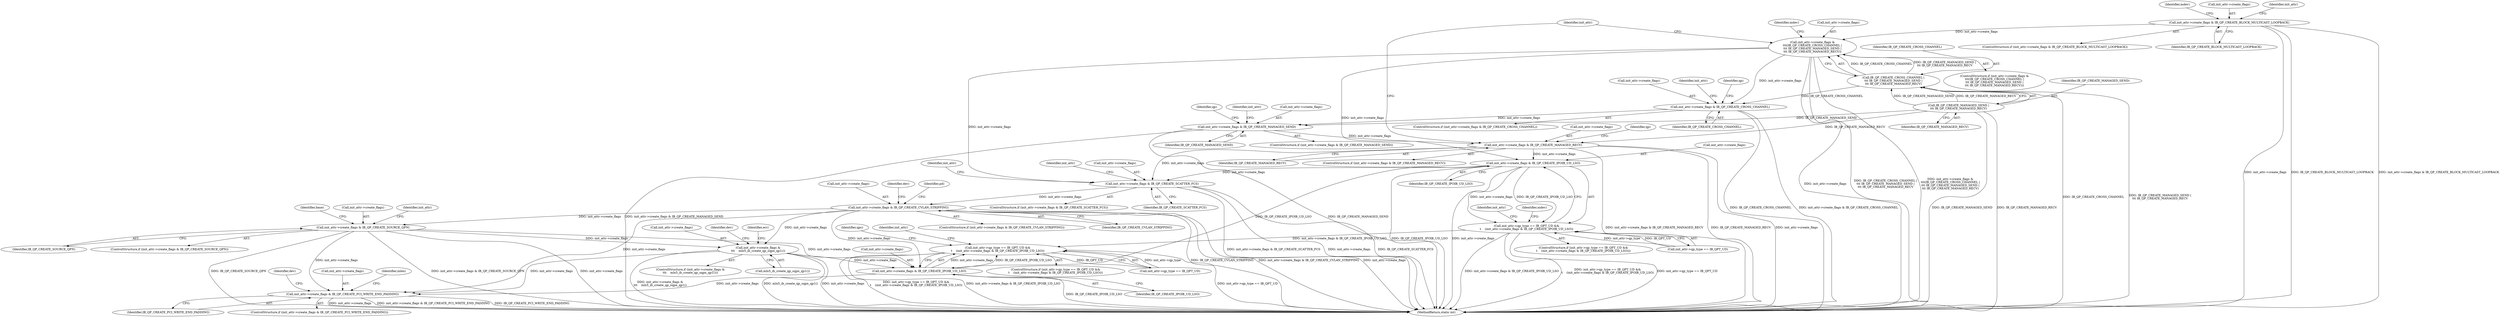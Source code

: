 digraph "0_linux_0625b4ba1a5d4703c7fb01c497bd6c156908af00@API" {
"1000247" [label="(Call,init_attr->create_flags & IB_QP_CREATE_CROSS_CHANNEL)"];
"1000224" [label="(Call,init_attr->create_flags &\n\t\t\t(IB_QP_CREATE_CROSS_CHANNEL |\n\t\t\t IB_QP_CREATE_MANAGED_SEND |\n\t\t\t IB_QP_CREATE_MANAGED_RECV))"];
"1000198" [label="(Call,init_attr->create_flags & IB_QP_CREATE_BLOCK_MULTICAST_LOOPBACK)"];
"1000228" [label="(Call,IB_QP_CREATE_CROSS_CHANNEL |\n\t\t\t IB_QP_CREATE_MANAGED_SEND |\n\t\t\t IB_QP_CREATE_MANAGED_RECV)"];
"1000230" [label="(Call,IB_QP_CREATE_MANAGED_SEND |\n\t\t\t IB_QP_CREATE_MANAGED_RECV)"];
"1000258" [label="(Call,init_attr->create_flags & IB_QP_CREATE_MANAGED_SEND)"];
"1000269" [label="(Call,init_attr->create_flags & IB_QP_CREATE_MANAGED_RECV)"];
"1000286" [label="(Call,init_attr->create_flags & IB_QP_CREATE_IPOIB_UD_LSO)"];
"1000280" [label="(Call,init_attr->qp_type == IB_QPT_UD &&\n\t    (init_attr->create_flags & IB_QP_CREATE_IPOIB_UD_LSO))"];
"1001186" [label="(Call,init_attr->qp_type == IB_QPT_UD &&\n\t    (init_attr->create_flags & IB_QP_CREATE_IPOIB_UD_LSO))"];
"1000304" [label="(Call,init_attr->create_flags & IB_QP_CREATE_SCATTER_FCS)"];
"1000361" [label="(Call,init_attr->create_flags & IB_QP_CREATE_CVLAN_STRIPPING)"];
"1000487" [label="(Call,init_attr->create_flags & IB_QP_CREATE_SOURCE_QPN)"];
"1000673" [label="(Call,init_attr->create_flags &\n\t\t\t    mlx5_ib_create_qp_sqpn_qp1())"];
"1001192" [label="(Call,init_attr->create_flags & IB_QP_CREATE_IPOIB_UD_LSO)"];
"1001209" [label="(Call,init_attr->create_flags & IB_QP_CREATE_PCI_WRITE_END_PADDING)"];
"1000251" [label="(Identifier,IB_QP_CREATE_CROSS_CHANNEL)"];
"1000224" [label="(Call,init_attr->create_flags &\n\t\t\t(IB_QP_CREATE_CROSS_CHANNEL |\n\t\t\t IB_QP_CREATE_MANAGED_SEND |\n\t\t\t IB_QP_CREATE_MANAGED_RECV))"];
"1001219" [label="(Identifier,dev)"];
"1000674" [label="(Call,init_attr->create_flags)"];
"1000230" [label="(Call,IB_QP_CREATE_MANAGED_SEND |\n\t\t\t IB_QP_CREATE_MANAGED_RECV)"];
"1000273" [label="(Identifier,IB_QP_CREATE_MANAGED_RECV)"];
"1000279" [label="(ControlStructure,if (init_attr->qp_type == IB_QPT_UD &&\n\t    (init_attr->create_flags & IB_QP_CREATE_IPOIB_UD_LSO)))"];
"1000491" [label="(Identifier,IB_QP_CREATE_SOURCE_QPN)"];
"1000488" [label="(Call,init_attr->create_flags)"];
"1000237" [label="(Identifier,mdev)"];
"1000290" [label="(Identifier,IB_QP_CREATE_IPOIB_UD_LSO)"];
"1001185" [label="(ControlStructure,if (init_attr->qp_type == IB_QPT_UD &&\n\t    (init_attr->create_flags & IB_QP_CREATE_IPOIB_UD_LSO)))"];
"1000361" [label="(Call,init_attr->create_flags & IB_QP_CREATE_CVLAN_STRIPPING)"];
"1000228" [label="(Call,IB_QP_CREATE_CROSS_CHANNEL |\n\t\t\t IB_QP_CREATE_MANAGED_SEND |\n\t\t\t IB_QP_CREATE_MANAGED_RECV)"];
"1000197" [label="(ControlStructure,if (init_attr->create_flags & IB_QP_CREATE_BLOCK_MULTICAST_LOOPBACK))"];
"1000232" [label="(Identifier,IB_QP_CREATE_MANAGED_RECV)"];
"1000281" [label="(Call,init_attr->qp_type == IB_QPT_UD)"];
"1000225" [label="(Call,init_attr->create_flags)"];
"1000223" [label="(ControlStructure,if (init_attr->create_flags &\n\t\t\t(IB_QP_CREATE_CROSS_CHANNEL |\n\t\t\t IB_QP_CREATE_MANAGED_SEND |\n\t\t\t IB_QP_CREATE_MANAGED_RECV)))"];
"1000673" [label="(Call,init_attr->create_flags &\n\t\t\t    mlx5_ib_create_qp_sqpn_qp1())"];
"1001187" [label="(Call,init_attr->qp_type == IB_QPT_UD)"];
"1000672" [label="(ControlStructure,if (init_attr->create_flags &\n\t\t\t    mlx5_ib_create_qp_sqpn_qp1()))"];
"1001209" [label="(Call,init_attr->create_flags & IB_QP_CREATE_PCI_WRITE_END_PADDING)"];
"1000207" [label="(Identifier,mdev)"];
"1001186" [label="(Call,init_attr->qp_type == IB_QPT_UD &&\n\t    (init_attr->create_flags & IB_QP_CREATE_IPOIB_UD_LSO))"];
"1000265" [label="(Identifier,qp)"];
"1000303" [label="(ControlStructure,if (init_attr->create_flags & IB_QP_CREATE_SCATTER_FCS))"];
"1000373" [label="(Identifier,dev)"];
"1000283" [label="(Identifier,init_attr)"];
"1000497" [label="(Identifier,init_attr)"];
"1000286" [label="(Call,init_attr->create_flags & IB_QP_CREATE_IPOIB_UD_LSO)"];
"1000258" [label="(Call,init_attr->create_flags & IB_QP_CREATE_MANAGED_SEND)"];
"1000308" [label="(Identifier,IB_QP_CREATE_SCATTER_FCS)"];
"1000396" [label="(Identifier,pd)"];
"1000487" [label="(Call,init_attr->create_flags & IB_QP_CREATE_SOURCE_QPN)"];
"1000680" [label="(Identifier,dev)"];
"1000199" [label="(Call,init_attr->create_flags)"];
"1000202" [label="(Identifier,IB_QP_CREATE_BLOCK_MULTICAST_LOOPBACK)"];
"1000271" [label="(Identifier,init_attr)"];
"1001199" [label="(Identifier,qpc)"];
"1000287" [label="(Call,init_attr->create_flags)"];
"1000280" [label="(Call,init_attr->qp_type == IB_QPT_UD &&\n\t    (init_attr->create_flags & IB_QP_CREATE_IPOIB_UD_LSO))"];
"1000360" [label="(ControlStructure,if (init_attr->create_flags & IB_QP_CREATE_CVLAN_STRIPPING))"];
"1000248" [label="(Call,init_attr->create_flags)"];
"1000486" [label="(ControlStructure,if (init_attr->create_flags & IB_QP_CREATE_SOURCE_QPN))"];
"1000260" [label="(Identifier,init_attr)"];
"1000229" [label="(Identifier,IB_QP_CREATE_CROSS_CHANNEL)"];
"1000226" [label="(Identifier,init_attr)"];
"1000543" [label="(Identifier,base)"];
"1001210" [label="(Call,init_attr->create_flags)"];
"1001193" [label="(Call,init_attr->create_flags)"];
"1000306" [label="(Identifier,init_attr)"];
"1000254" [label="(Identifier,qp)"];
"1001208" [label="(ControlStructure,if (init_attr->create_flags & IB_QP_CREATE_PCI_WRITE_END_PADDING))"];
"1000269" [label="(Call,init_attr->create_flags & IB_QP_CREATE_MANAGED_RECV)"];
"1000268" [label="(ControlStructure,if (init_attr->create_flags & IB_QP_CREATE_MANAGED_RECV))"];
"1000365" [label="(Identifier,IB_QP_CREATE_CVLAN_STRIPPING)"];
"1001192" [label="(Call,init_attr->create_flags & IB_QP_CREATE_IPOIB_UD_LSO)"];
"1000246" [label="(ControlStructure,if (init_attr->create_flags & IB_QP_CREATE_CROSS_CHANNEL))"];
"1000247" [label="(Call,init_attr->create_flags & IB_QP_CREATE_CROSS_CHANNEL)"];
"1001428" [label="(MethodReturn,static int)"];
"1000304" [label="(Call,init_attr->create_flags & IB_QP_CREATE_SCATTER_FCS)"];
"1000262" [label="(Identifier,IB_QP_CREATE_MANAGED_SEND)"];
"1001196" [label="(Identifier,IB_QP_CREATE_IPOIB_UD_LSO)"];
"1001253" [label="(Identifier,inlen)"];
"1000677" [label="(Call,mlx5_ib_create_qp_sqpn_qp1())"];
"1000686" [label="(Identifier,err)"];
"1001211" [label="(Identifier,init_attr)"];
"1000313" [label="(Identifier,init_attr)"];
"1000305" [label="(Call,init_attr->create_flags)"];
"1000294" [label="(Identifier,mdev)"];
"1001213" [label="(Identifier,IB_QP_CREATE_PCI_WRITE_END_PADDING)"];
"1000198" [label="(Call,init_attr->create_flags & IB_QP_CREATE_BLOCK_MULTICAST_LOOPBACK)"];
"1000257" [label="(ControlStructure,if (init_attr->create_flags & IB_QP_CREATE_MANAGED_SEND))"];
"1000259" [label="(Call,init_attr->create_flags)"];
"1000231" [label="(Identifier,IB_QP_CREATE_MANAGED_SEND)"];
"1000352" [label="(Identifier,init_attr)"];
"1000362" [label="(Call,init_attr->create_flags)"];
"1000270" [label="(Call,init_attr->create_flags)"];
"1000276" [label="(Identifier,qp)"];
"1000247" -> "1000246"  [label="AST: "];
"1000247" -> "1000251"  [label="CFG: "];
"1000248" -> "1000247"  [label="AST: "];
"1000251" -> "1000247"  [label="AST: "];
"1000254" -> "1000247"  [label="CFG: "];
"1000260" -> "1000247"  [label="CFG: "];
"1000247" -> "1001428"  [label="DDG: IB_QP_CREATE_CROSS_CHANNEL"];
"1000247" -> "1001428"  [label="DDG: init_attr->create_flags & IB_QP_CREATE_CROSS_CHANNEL"];
"1000224" -> "1000247"  [label="DDG: init_attr->create_flags"];
"1000228" -> "1000247"  [label="DDG: IB_QP_CREATE_CROSS_CHANNEL"];
"1000247" -> "1000258"  [label="DDG: init_attr->create_flags"];
"1000224" -> "1000223"  [label="AST: "];
"1000224" -> "1000228"  [label="CFG: "];
"1000225" -> "1000224"  [label="AST: "];
"1000228" -> "1000224"  [label="AST: "];
"1000237" -> "1000224"  [label="CFG: "];
"1000283" -> "1000224"  [label="CFG: "];
"1000224" -> "1001428"  [label="DDG: init_attr->create_flags"];
"1000224" -> "1001428"  [label="DDG: IB_QP_CREATE_CROSS_CHANNEL |\n\t\t\t IB_QP_CREATE_MANAGED_SEND |\n\t\t\t IB_QP_CREATE_MANAGED_RECV"];
"1000224" -> "1001428"  [label="DDG: init_attr->create_flags &\n\t\t\t(IB_QP_CREATE_CROSS_CHANNEL |\n\t\t\t IB_QP_CREATE_MANAGED_SEND |\n\t\t\t IB_QP_CREATE_MANAGED_RECV)"];
"1000198" -> "1000224"  [label="DDG: init_attr->create_flags"];
"1000228" -> "1000224"  [label="DDG: IB_QP_CREATE_CROSS_CHANNEL"];
"1000228" -> "1000224"  [label="DDG: IB_QP_CREATE_MANAGED_SEND |\n\t\t\t IB_QP_CREATE_MANAGED_RECV"];
"1000224" -> "1000286"  [label="DDG: init_attr->create_flags"];
"1000224" -> "1000304"  [label="DDG: init_attr->create_flags"];
"1000198" -> "1000197"  [label="AST: "];
"1000198" -> "1000202"  [label="CFG: "];
"1000199" -> "1000198"  [label="AST: "];
"1000202" -> "1000198"  [label="AST: "];
"1000207" -> "1000198"  [label="CFG: "];
"1000226" -> "1000198"  [label="CFG: "];
"1000198" -> "1001428"  [label="DDG: init_attr->create_flags"];
"1000198" -> "1001428"  [label="DDG: IB_QP_CREATE_BLOCK_MULTICAST_LOOPBACK"];
"1000198" -> "1001428"  [label="DDG: init_attr->create_flags & IB_QP_CREATE_BLOCK_MULTICAST_LOOPBACK"];
"1000228" -> "1000230"  [label="CFG: "];
"1000229" -> "1000228"  [label="AST: "];
"1000230" -> "1000228"  [label="AST: "];
"1000228" -> "1001428"  [label="DDG: IB_QP_CREATE_CROSS_CHANNEL"];
"1000228" -> "1001428"  [label="DDG: IB_QP_CREATE_MANAGED_SEND |\n\t\t\t IB_QP_CREATE_MANAGED_RECV"];
"1000230" -> "1000228"  [label="DDG: IB_QP_CREATE_MANAGED_SEND"];
"1000230" -> "1000228"  [label="DDG: IB_QP_CREATE_MANAGED_RECV"];
"1000230" -> "1000232"  [label="CFG: "];
"1000231" -> "1000230"  [label="AST: "];
"1000232" -> "1000230"  [label="AST: "];
"1000230" -> "1001428"  [label="DDG: IB_QP_CREATE_MANAGED_SEND"];
"1000230" -> "1001428"  [label="DDG: IB_QP_CREATE_MANAGED_RECV"];
"1000230" -> "1000258"  [label="DDG: IB_QP_CREATE_MANAGED_SEND"];
"1000230" -> "1000269"  [label="DDG: IB_QP_CREATE_MANAGED_RECV"];
"1000258" -> "1000257"  [label="AST: "];
"1000258" -> "1000262"  [label="CFG: "];
"1000259" -> "1000258"  [label="AST: "];
"1000262" -> "1000258"  [label="AST: "];
"1000265" -> "1000258"  [label="CFG: "];
"1000271" -> "1000258"  [label="CFG: "];
"1000258" -> "1001428"  [label="DDG: init_attr->create_flags & IB_QP_CREATE_MANAGED_SEND"];
"1000258" -> "1001428"  [label="DDG: IB_QP_CREATE_MANAGED_SEND"];
"1000258" -> "1000269"  [label="DDG: init_attr->create_flags"];
"1000269" -> "1000268"  [label="AST: "];
"1000269" -> "1000273"  [label="CFG: "];
"1000270" -> "1000269"  [label="AST: "];
"1000273" -> "1000269"  [label="AST: "];
"1000276" -> "1000269"  [label="CFG: "];
"1000283" -> "1000269"  [label="CFG: "];
"1000269" -> "1001428"  [label="DDG: init_attr->create_flags & IB_QP_CREATE_MANAGED_RECV"];
"1000269" -> "1001428"  [label="DDG: IB_QP_CREATE_MANAGED_RECV"];
"1000269" -> "1001428"  [label="DDG: init_attr->create_flags"];
"1000269" -> "1000286"  [label="DDG: init_attr->create_flags"];
"1000269" -> "1000304"  [label="DDG: init_attr->create_flags"];
"1000286" -> "1000280"  [label="AST: "];
"1000286" -> "1000290"  [label="CFG: "];
"1000287" -> "1000286"  [label="AST: "];
"1000290" -> "1000286"  [label="AST: "];
"1000280" -> "1000286"  [label="CFG: "];
"1000286" -> "1001428"  [label="DDG: IB_QP_CREATE_IPOIB_UD_LSO"];
"1000286" -> "1001428"  [label="DDG: init_attr->create_flags"];
"1000286" -> "1000280"  [label="DDG: init_attr->create_flags"];
"1000286" -> "1000280"  [label="DDG: IB_QP_CREATE_IPOIB_UD_LSO"];
"1000286" -> "1000304"  [label="DDG: init_attr->create_flags"];
"1000286" -> "1001192"  [label="DDG: IB_QP_CREATE_IPOIB_UD_LSO"];
"1000280" -> "1000279"  [label="AST: "];
"1000280" -> "1000281"  [label="CFG: "];
"1000281" -> "1000280"  [label="AST: "];
"1000294" -> "1000280"  [label="CFG: "];
"1000306" -> "1000280"  [label="CFG: "];
"1000280" -> "1001428"  [label="DDG: init_attr->create_flags & IB_QP_CREATE_IPOIB_UD_LSO"];
"1000280" -> "1001428"  [label="DDG: init_attr->qp_type == IB_QPT_UD &&\n\t    (init_attr->create_flags & IB_QP_CREATE_IPOIB_UD_LSO)"];
"1000280" -> "1001428"  [label="DDG: init_attr->qp_type == IB_QPT_UD"];
"1000281" -> "1000280"  [label="DDG: init_attr->qp_type"];
"1000281" -> "1000280"  [label="DDG: IB_QPT_UD"];
"1000280" -> "1001186"  [label="DDG: init_attr->create_flags & IB_QP_CREATE_IPOIB_UD_LSO"];
"1001186" -> "1001185"  [label="AST: "];
"1001186" -> "1001187"  [label="CFG: "];
"1001186" -> "1001192"  [label="CFG: "];
"1001187" -> "1001186"  [label="AST: "];
"1001192" -> "1001186"  [label="AST: "];
"1001199" -> "1001186"  [label="CFG: "];
"1001211" -> "1001186"  [label="CFG: "];
"1001186" -> "1001428"  [label="DDG: init_attr->qp_type == IB_QPT_UD &&\n\t    (init_attr->create_flags & IB_QP_CREATE_IPOIB_UD_LSO)"];
"1001186" -> "1001428"  [label="DDG: init_attr->create_flags & IB_QP_CREATE_IPOIB_UD_LSO"];
"1001186" -> "1001428"  [label="DDG: init_attr->qp_type == IB_QPT_UD"];
"1001187" -> "1001186"  [label="DDG: init_attr->qp_type"];
"1001187" -> "1001186"  [label="DDG: IB_QPT_UD"];
"1001192" -> "1001186"  [label="DDG: init_attr->create_flags"];
"1001192" -> "1001186"  [label="DDG: IB_QP_CREATE_IPOIB_UD_LSO"];
"1000304" -> "1000303"  [label="AST: "];
"1000304" -> "1000308"  [label="CFG: "];
"1000305" -> "1000304"  [label="AST: "];
"1000308" -> "1000304"  [label="AST: "];
"1000313" -> "1000304"  [label="CFG: "];
"1000352" -> "1000304"  [label="CFG: "];
"1000304" -> "1001428"  [label="DDG: init_attr->create_flags & IB_QP_CREATE_SCATTER_FCS"];
"1000304" -> "1001428"  [label="DDG: init_attr->create_flags"];
"1000304" -> "1001428"  [label="DDG: IB_QP_CREATE_SCATTER_FCS"];
"1000304" -> "1000361"  [label="DDG: init_attr->create_flags"];
"1000361" -> "1000360"  [label="AST: "];
"1000361" -> "1000365"  [label="CFG: "];
"1000362" -> "1000361"  [label="AST: "];
"1000365" -> "1000361"  [label="AST: "];
"1000373" -> "1000361"  [label="CFG: "];
"1000396" -> "1000361"  [label="CFG: "];
"1000361" -> "1001428"  [label="DDG: IB_QP_CREATE_CVLAN_STRIPPING"];
"1000361" -> "1001428"  [label="DDG: init_attr->create_flags & IB_QP_CREATE_CVLAN_STRIPPING"];
"1000361" -> "1001428"  [label="DDG: init_attr->create_flags"];
"1000361" -> "1000487"  [label="DDG: init_attr->create_flags"];
"1000361" -> "1000673"  [label="DDG: init_attr->create_flags"];
"1000361" -> "1001192"  [label="DDG: init_attr->create_flags"];
"1000361" -> "1001209"  [label="DDG: init_attr->create_flags"];
"1000487" -> "1000486"  [label="AST: "];
"1000487" -> "1000491"  [label="CFG: "];
"1000488" -> "1000487"  [label="AST: "];
"1000491" -> "1000487"  [label="AST: "];
"1000497" -> "1000487"  [label="CFG: "];
"1000543" -> "1000487"  [label="CFG: "];
"1000487" -> "1001428"  [label="DDG: init_attr->create_flags"];
"1000487" -> "1001428"  [label="DDG: IB_QP_CREATE_SOURCE_QPN"];
"1000487" -> "1001428"  [label="DDG: init_attr->create_flags & IB_QP_CREATE_SOURCE_QPN"];
"1000487" -> "1000673"  [label="DDG: init_attr->create_flags"];
"1000487" -> "1001192"  [label="DDG: init_attr->create_flags"];
"1000487" -> "1001209"  [label="DDG: init_attr->create_flags"];
"1000673" -> "1000672"  [label="AST: "];
"1000673" -> "1000677"  [label="CFG: "];
"1000674" -> "1000673"  [label="AST: "];
"1000677" -> "1000673"  [label="AST: "];
"1000680" -> "1000673"  [label="CFG: "];
"1000686" -> "1000673"  [label="CFG: "];
"1000673" -> "1001428"  [label="DDG: mlx5_ib_create_qp_sqpn_qp1()"];
"1000673" -> "1001428"  [label="DDG: init_attr->create_flags"];
"1000673" -> "1001428"  [label="DDG: init_attr->create_flags &\n\t\t\t    mlx5_ib_create_qp_sqpn_qp1()"];
"1000673" -> "1001192"  [label="DDG: init_attr->create_flags"];
"1000673" -> "1001209"  [label="DDG: init_attr->create_flags"];
"1001192" -> "1001196"  [label="CFG: "];
"1001193" -> "1001192"  [label="AST: "];
"1001196" -> "1001192"  [label="AST: "];
"1001192" -> "1001428"  [label="DDG: IB_QP_CREATE_IPOIB_UD_LSO"];
"1001192" -> "1001209"  [label="DDG: init_attr->create_flags"];
"1001209" -> "1001208"  [label="AST: "];
"1001209" -> "1001213"  [label="CFG: "];
"1001210" -> "1001209"  [label="AST: "];
"1001213" -> "1001209"  [label="AST: "];
"1001219" -> "1001209"  [label="CFG: "];
"1001253" -> "1001209"  [label="CFG: "];
"1001209" -> "1001428"  [label="DDG: init_attr->create_flags & IB_QP_CREATE_PCI_WRITE_END_PADDING"];
"1001209" -> "1001428"  [label="DDG: IB_QP_CREATE_PCI_WRITE_END_PADDING"];
"1001209" -> "1001428"  [label="DDG: init_attr->create_flags"];
}
